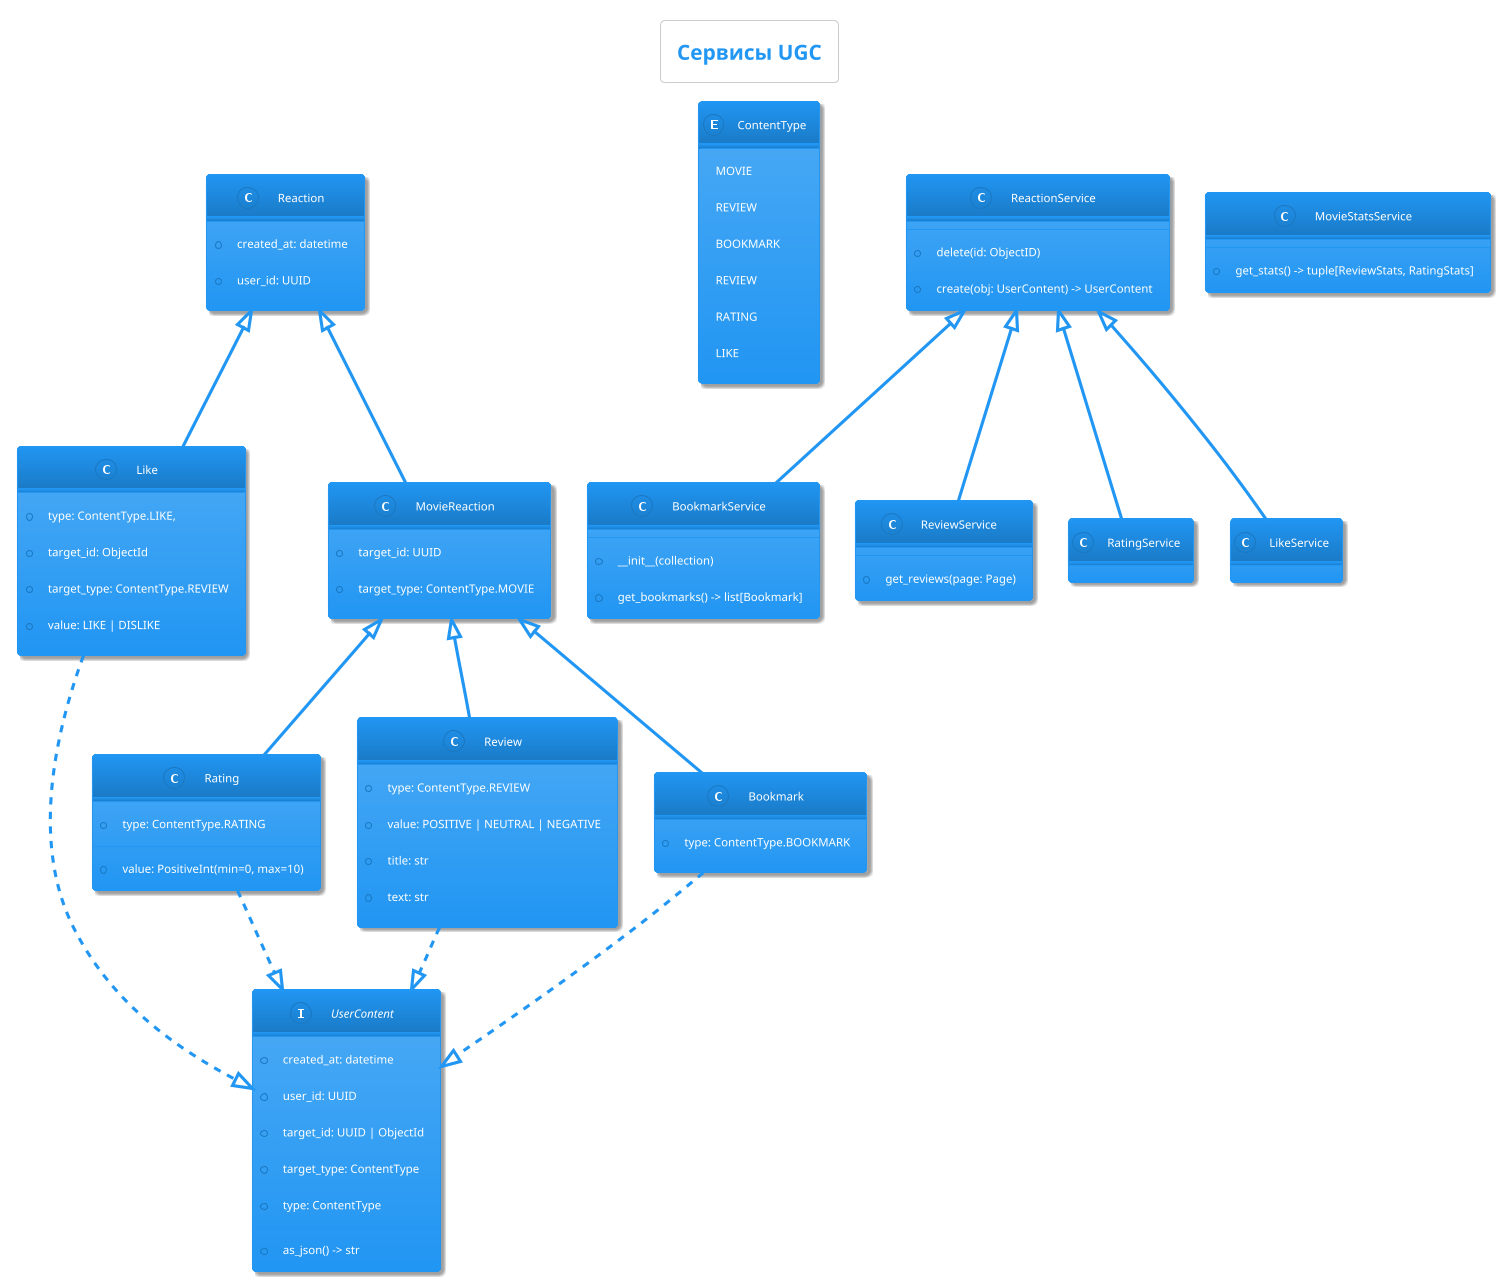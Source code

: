@startuml to_be_ugc_service
!theme materia
skinparam actorStyle awesome
skinparam packageStyle rectangle

title Сервисы UGC

enum ContentType {
  MOVIE
  REVIEW
  BOOKMARK
  REVIEW
  RATING
  LIKE
}

class Reaction {
  +created_at: datetime
  +user_id: UUID
}
class MovieReaction {
  +target_id: UUID
  +target_type: ContentType.MOVIE  
}
class Bookmark {
  +type: ContentType.BOOKMARK
}
class Review {
  +type: ContentType.REVIEW
  +value: POSITIVE | NEUTRAL | NEGATIVE
  +title: str
  +text: str
}
class Rating {
  +type: ContentType.RATING
  +value: PositiveInt(min=0, max=10)
}
class Like {
  +type: ContentType.LIKE,
  +target_id: ObjectId
  +target_type: ContentType.REVIEW
  +value: LIKE | DISLIKE
}
interface UserContent {
  +created_at: datetime
  +user_id: UUID
  +target_id: UUID | ObjectId
  +target_type: ContentType
  +type: ContentType
  +as_json() -> str
}
MovieReaction <|-- Bookmark
MovieReaction <|-- Review
MovieReaction <|-- Rating
Reaction <|-- MovieReaction
Reaction <|-- Like
UserContent <|.up. Bookmark
UserContent <|.up. Review
UserContent <|.up. Rating
UserContent <|.up. Like

class ReactionService {
  +delete(id: ObjectID)
  +create(obj: UserContent) -> UserContent
}
class BookmarkService {
  +__init__(collection)
  +get_bookmarks() -> list[Bookmark]
}
class ReviewService {
  +get_reviews(page: Page)
}
class RatingService {
}
class LikeService {
}
class MovieStatsService {
  +get_stats() -> tuple[ReviewStats, RatingStats]
}
ReactionService <|-- BookmarkService
ReactionService <|-- ReviewService
ReactionService <|-- RatingService
ReactionService <|-- LikeService


@enduml

